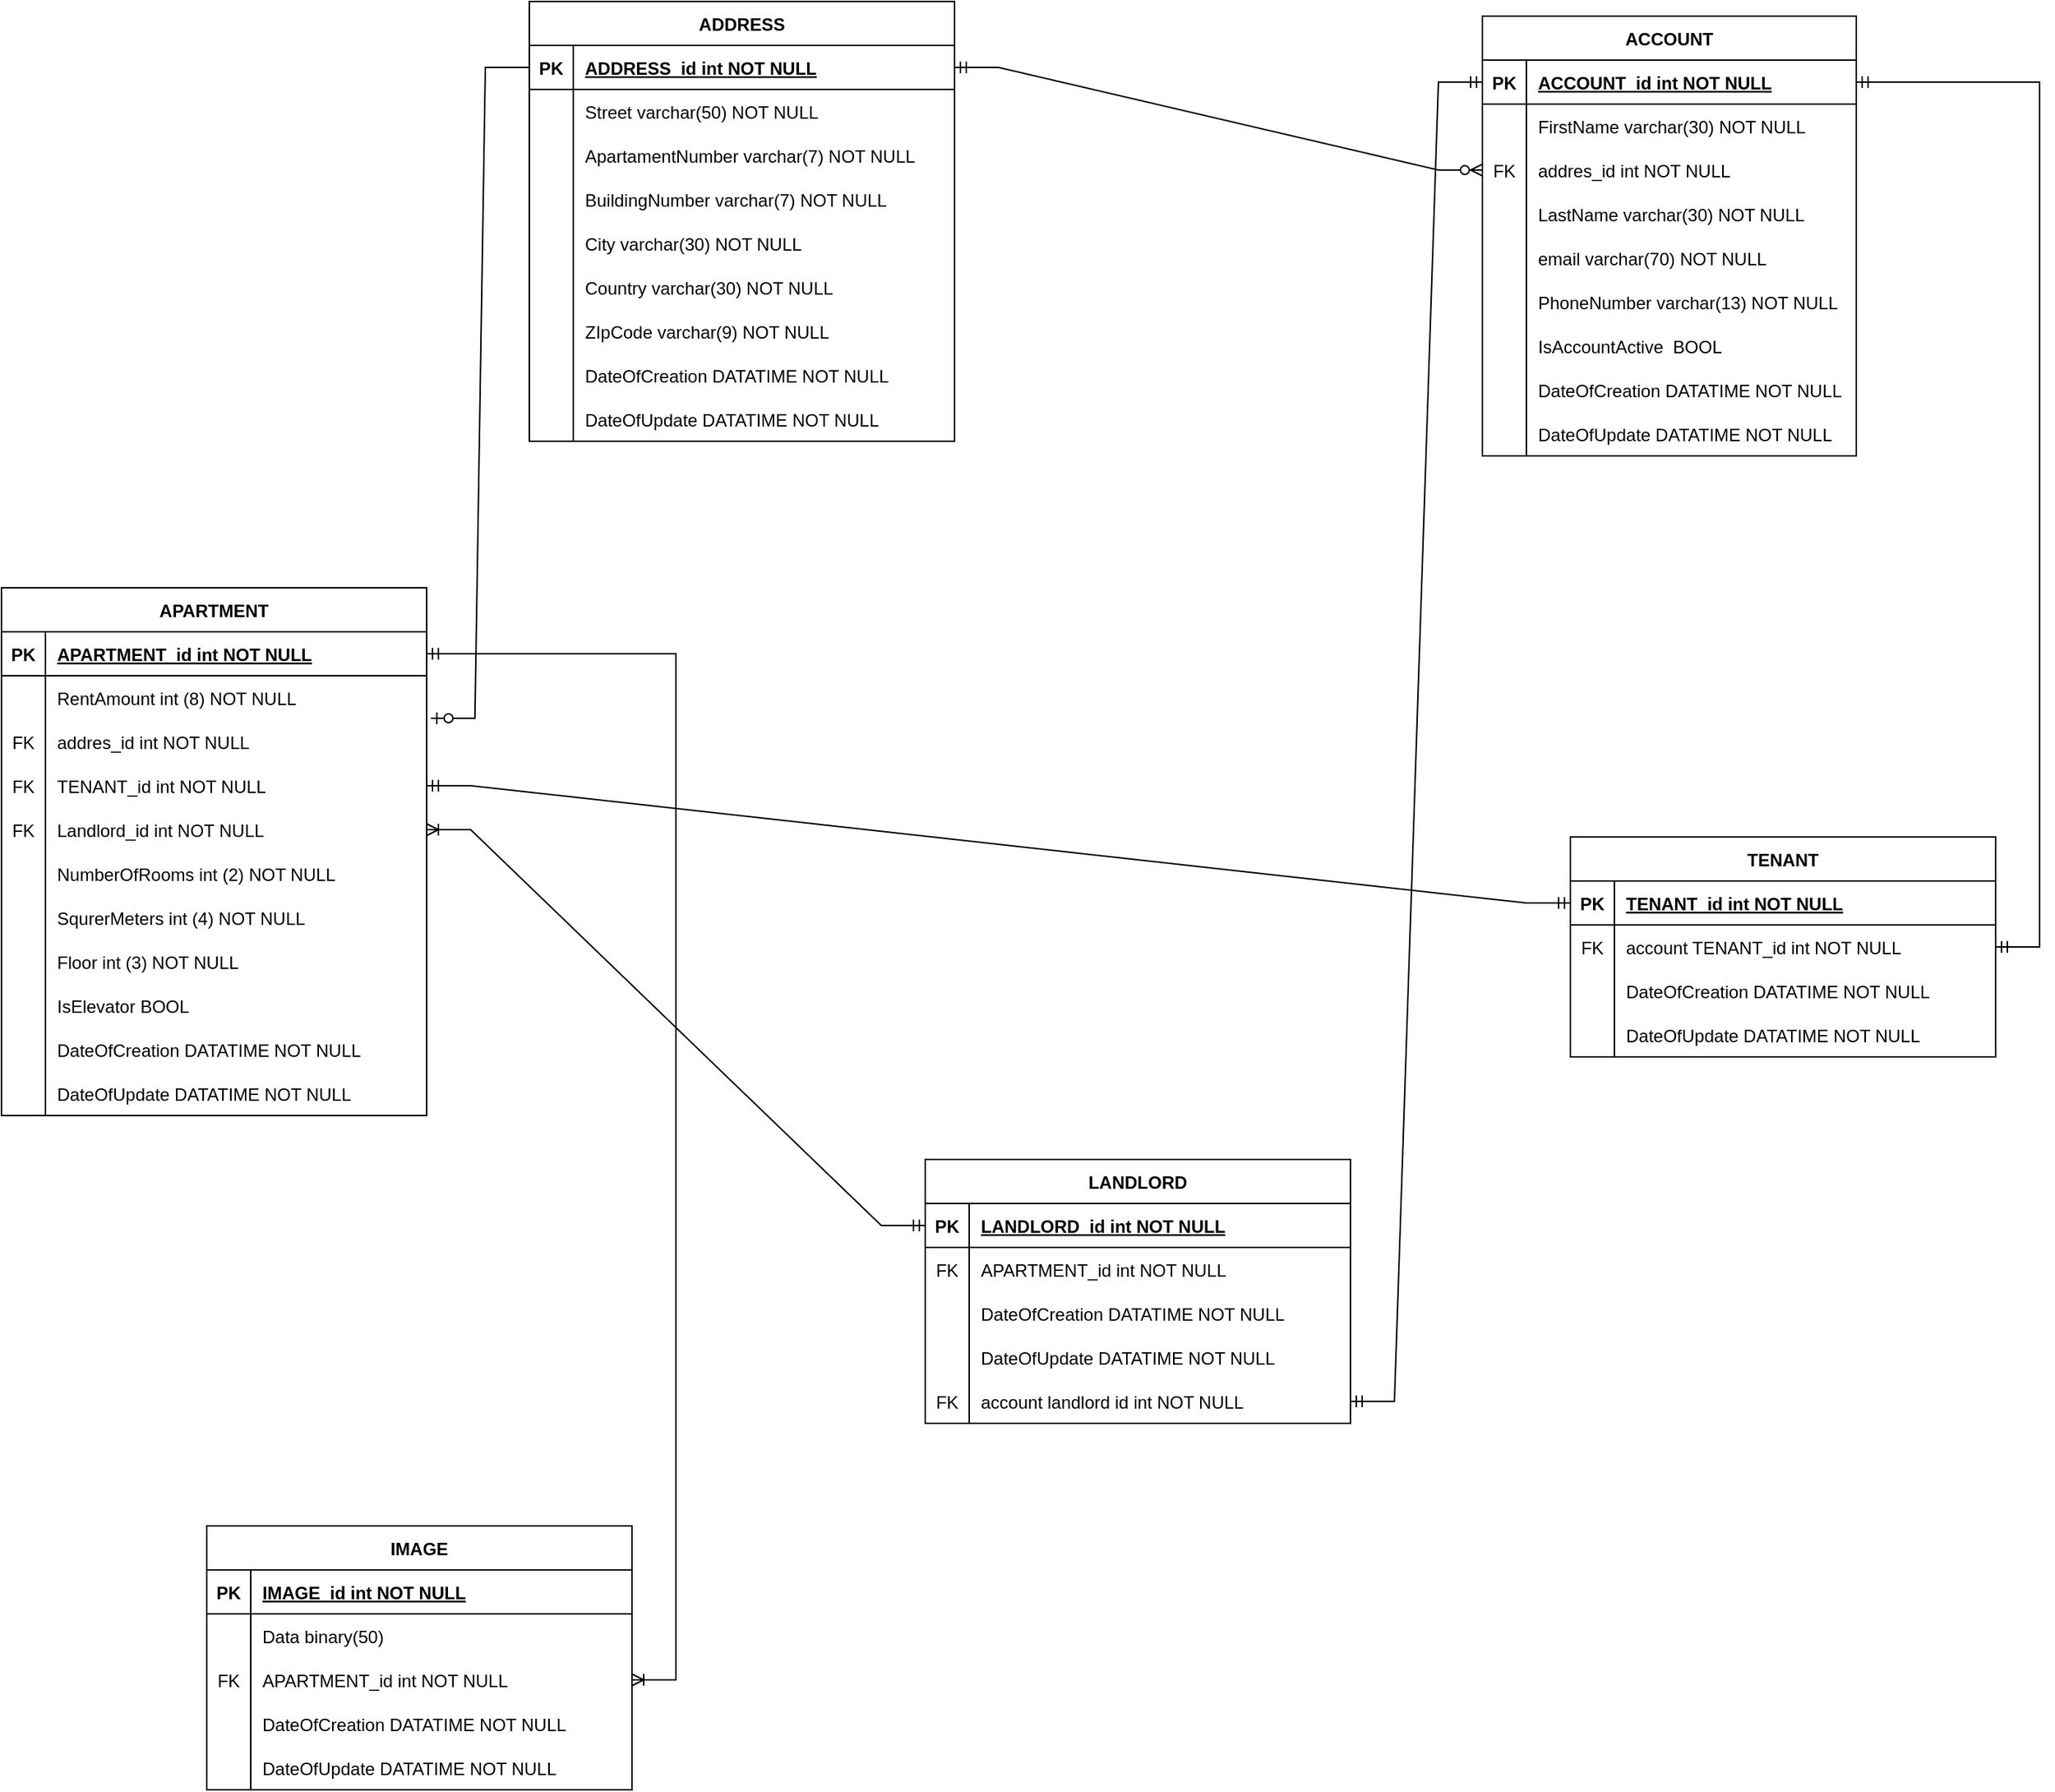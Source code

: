 <mxfile version="21.0.1" type="device"><diagram id="R2lEEEUBdFMjLlhIrx00" name="Page-1"><mxGraphModel dx="2899" dy="2156" grid="1" gridSize="10" guides="1" tooltips="1" connect="1" arrows="1" fold="1" page="1" pageScale="1" pageWidth="850" pageHeight="1100" math="0" shadow="0" extFonts="Permanent Marker^https://fonts.googleapis.com/css?family=Permanent+Marker"><root><mxCell id="0"/><mxCell id="1" parent="0"/><mxCell id="C-vyLk0tnHw3VtMMgP7b-2" value="ACCOUNT" style="shape=table;startSize=30;container=1;collapsible=1;childLayout=tableLayout;fixedRows=1;rowLines=0;fontStyle=1;align=center;resizeLast=1;" parent="1" vertex="1"><mxGeometry x="390" y="-440" width="255" height="300" as="geometry"/></mxCell><mxCell id="C-vyLk0tnHw3VtMMgP7b-3" value="" style="shape=partialRectangle;collapsible=0;dropTarget=0;pointerEvents=0;fillColor=none;points=[[0,0.5],[1,0.5]];portConstraint=eastwest;top=0;left=0;right=0;bottom=1;" parent="C-vyLk0tnHw3VtMMgP7b-2" vertex="1"><mxGeometry y="30" width="255" height="30" as="geometry"/></mxCell><mxCell id="C-vyLk0tnHw3VtMMgP7b-4" value="PK" style="shape=partialRectangle;overflow=hidden;connectable=0;fillColor=none;top=0;left=0;bottom=0;right=0;fontStyle=1;" parent="C-vyLk0tnHw3VtMMgP7b-3" vertex="1"><mxGeometry width="30" height="30" as="geometry"><mxRectangle width="30" height="30" as="alternateBounds"/></mxGeometry></mxCell><mxCell id="C-vyLk0tnHw3VtMMgP7b-5" value="ACCOUNT_id int NOT NULL " style="shape=partialRectangle;overflow=hidden;connectable=0;fillColor=none;top=0;left=0;bottom=0;right=0;align=left;spacingLeft=6;fontStyle=5;" parent="C-vyLk0tnHw3VtMMgP7b-3" vertex="1"><mxGeometry x="30" width="225" height="30" as="geometry"><mxRectangle width="225" height="30" as="alternateBounds"/></mxGeometry></mxCell><mxCell id="Ii_Ul8pjGogqrliFDq9N-27" style="shape=partialRectangle;collapsible=0;dropTarget=0;pointerEvents=0;fillColor=none;points=[[0,0.5],[1,0.5]];portConstraint=eastwest;top=0;left=0;right=0;bottom=0;" parent="C-vyLk0tnHw3VtMMgP7b-2" vertex="1"><mxGeometry y="60" width="255" height="30" as="geometry"/></mxCell><mxCell id="Ii_Ul8pjGogqrliFDq9N-28" style="shape=partialRectangle;overflow=hidden;connectable=0;fillColor=none;top=0;left=0;bottom=0;right=0;" parent="Ii_Ul8pjGogqrliFDq9N-27" vertex="1"><mxGeometry width="30" height="30" as="geometry"><mxRectangle width="30" height="30" as="alternateBounds"/></mxGeometry></mxCell><mxCell id="Ii_Ul8pjGogqrliFDq9N-29" value="FirstName varchar(30) NOT NULL" style="shape=partialRectangle;overflow=hidden;connectable=0;fillColor=none;top=0;left=0;bottom=0;right=0;align=left;spacingLeft=6;" parent="Ii_Ul8pjGogqrliFDq9N-27" vertex="1"><mxGeometry x="30" width="225" height="30" as="geometry"><mxRectangle width="225" height="30" as="alternateBounds"/></mxGeometry></mxCell><mxCell id="C-vyLk0tnHw3VtMMgP7b-6" value="" style="shape=partialRectangle;collapsible=0;dropTarget=0;pointerEvents=0;fillColor=none;points=[[0,0.5],[1,0.5]];portConstraint=eastwest;top=0;left=0;right=0;bottom=0;" parent="C-vyLk0tnHw3VtMMgP7b-2" vertex="1"><mxGeometry y="90" width="255" height="30" as="geometry"/></mxCell><mxCell id="C-vyLk0tnHw3VtMMgP7b-7" value="FK" style="shape=partialRectangle;overflow=hidden;connectable=0;fillColor=none;top=0;left=0;bottom=0;right=0;" parent="C-vyLk0tnHw3VtMMgP7b-6" vertex="1"><mxGeometry width="30" height="30" as="geometry"><mxRectangle width="30" height="30" as="alternateBounds"/></mxGeometry></mxCell><mxCell id="C-vyLk0tnHw3VtMMgP7b-8" value="addres_id int NOT NULL" style="shape=partialRectangle;overflow=hidden;connectable=0;fillColor=none;top=0;left=0;bottom=0;right=0;align=left;spacingLeft=6;" parent="C-vyLk0tnHw3VtMMgP7b-6" vertex="1"><mxGeometry x="30" width="225" height="30" as="geometry"><mxRectangle width="225" height="30" as="alternateBounds"/></mxGeometry></mxCell><mxCell id="C-vyLk0tnHw3VtMMgP7b-9" value="" style="shape=partialRectangle;collapsible=0;dropTarget=0;pointerEvents=0;fillColor=none;points=[[0,0.5],[1,0.5]];portConstraint=eastwest;top=0;left=0;right=0;bottom=0;" parent="C-vyLk0tnHw3VtMMgP7b-2" vertex="1"><mxGeometry y="120" width="255" height="30" as="geometry"/></mxCell><mxCell id="C-vyLk0tnHw3VtMMgP7b-10" value="" style="shape=partialRectangle;overflow=hidden;connectable=0;fillColor=none;top=0;left=0;bottom=0;right=0;" parent="C-vyLk0tnHw3VtMMgP7b-9" vertex="1"><mxGeometry width="30" height="30" as="geometry"><mxRectangle width="30" height="30" as="alternateBounds"/></mxGeometry></mxCell><mxCell id="C-vyLk0tnHw3VtMMgP7b-11" value="LastName varchar(30) NOT NULL" style="shape=partialRectangle;overflow=hidden;connectable=0;fillColor=none;top=0;left=0;bottom=0;right=0;align=left;spacingLeft=6;" parent="C-vyLk0tnHw3VtMMgP7b-9" vertex="1"><mxGeometry x="30" width="225" height="30" as="geometry"><mxRectangle width="225" height="30" as="alternateBounds"/></mxGeometry></mxCell><mxCell id="Ii_Ul8pjGogqrliFDq9N-30" style="shape=partialRectangle;collapsible=0;dropTarget=0;pointerEvents=0;fillColor=none;points=[[0,0.5],[1,0.5]];portConstraint=eastwest;top=0;left=0;right=0;bottom=0;" parent="C-vyLk0tnHw3VtMMgP7b-2" vertex="1"><mxGeometry y="150" width="255" height="30" as="geometry"/></mxCell><mxCell id="Ii_Ul8pjGogqrliFDq9N-31" style="shape=partialRectangle;overflow=hidden;connectable=0;fillColor=none;top=0;left=0;bottom=0;right=0;" parent="Ii_Ul8pjGogqrliFDq9N-30" vertex="1"><mxGeometry width="30" height="30" as="geometry"><mxRectangle width="30" height="30" as="alternateBounds"/></mxGeometry></mxCell><mxCell id="Ii_Ul8pjGogqrliFDq9N-32" value="email varchar(70) NOT NULL" style="shape=partialRectangle;overflow=hidden;connectable=0;fillColor=none;top=0;left=0;bottom=0;right=0;align=left;spacingLeft=6;" parent="Ii_Ul8pjGogqrliFDq9N-30" vertex="1"><mxGeometry x="30" width="225" height="30" as="geometry"><mxRectangle width="225" height="30" as="alternateBounds"/></mxGeometry></mxCell><mxCell id="Ii_Ul8pjGogqrliFDq9N-42" style="shape=partialRectangle;collapsible=0;dropTarget=0;pointerEvents=0;fillColor=none;points=[[0,0.5],[1,0.5]];portConstraint=eastwest;top=0;left=0;right=0;bottom=0;" parent="C-vyLk0tnHw3VtMMgP7b-2" vertex="1"><mxGeometry y="180" width="255" height="30" as="geometry"/></mxCell><mxCell id="Ii_Ul8pjGogqrliFDq9N-43" style="shape=partialRectangle;overflow=hidden;connectable=0;fillColor=none;top=0;left=0;bottom=0;right=0;" parent="Ii_Ul8pjGogqrliFDq9N-42" vertex="1"><mxGeometry width="30" height="30" as="geometry"><mxRectangle width="30" height="30" as="alternateBounds"/></mxGeometry></mxCell><mxCell id="Ii_Ul8pjGogqrliFDq9N-44" value="PhoneNumber varchar(13) NOT NULL" style="shape=partialRectangle;overflow=hidden;connectable=0;fillColor=none;top=0;left=0;bottom=0;right=0;align=left;spacingLeft=6;" parent="Ii_Ul8pjGogqrliFDq9N-42" vertex="1"><mxGeometry x="30" width="225" height="30" as="geometry"><mxRectangle width="225" height="30" as="alternateBounds"/></mxGeometry></mxCell><mxCell id="Ii_Ul8pjGogqrliFDq9N-39" style="shape=partialRectangle;collapsible=0;dropTarget=0;pointerEvents=0;fillColor=none;points=[[0,0.5],[1,0.5]];portConstraint=eastwest;top=0;left=0;right=0;bottom=0;" parent="C-vyLk0tnHw3VtMMgP7b-2" vertex="1"><mxGeometry y="210" width="255" height="30" as="geometry"/></mxCell><mxCell id="Ii_Ul8pjGogqrliFDq9N-40" style="shape=partialRectangle;overflow=hidden;connectable=0;fillColor=none;top=0;left=0;bottom=0;right=0;" parent="Ii_Ul8pjGogqrliFDq9N-39" vertex="1"><mxGeometry width="30" height="30" as="geometry"><mxRectangle width="30" height="30" as="alternateBounds"/></mxGeometry></mxCell><mxCell id="Ii_Ul8pjGogqrliFDq9N-41" value="IsAccountActive  BOOL" style="shape=partialRectangle;overflow=hidden;connectable=0;fillColor=none;top=0;left=0;bottom=0;right=0;align=left;spacingLeft=6;" parent="Ii_Ul8pjGogqrliFDq9N-39" vertex="1"><mxGeometry x="30" width="225" height="30" as="geometry"><mxRectangle width="225" height="30" as="alternateBounds"/></mxGeometry></mxCell><mxCell id="Ii_Ul8pjGogqrliFDq9N-36" style="shape=partialRectangle;collapsible=0;dropTarget=0;pointerEvents=0;fillColor=none;points=[[0,0.5],[1,0.5]];portConstraint=eastwest;top=0;left=0;right=0;bottom=0;" parent="C-vyLk0tnHw3VtMMgP7b-2" vertex="1"><mxGeometry y="240" width="255" height="30" as="geometry"/></mxCell><mxCell id="Ii_Ul8pjGogqrliFDq9N-37" style="shape=partialRectangle;overflow=hidden;connectable=0;fillColor=none;top=0;left=0;bottom=0;right=0;" parent="Ii_Ul8pjGogqrliFDq9N-36" vertex="1"><mxGeometry width="30" height="30" as="geometry"><mxRectangle width="30" height="30" as="alternateBounds"/></mxGeometry></mxCell><mxCell id="Ii_Ul8pjGogqrliFDq9N-38" value="DateOfCreation DATATIME NOT NULL" style="shape=partialRectangle;overflow=hidden;connectable=0;fillColor=none;top=0;left=0;bottom=0;right=0;align=left;spacingLeft=6;" parent="Ii_Ul8pjGogqrliFDq9N-36" vertex="1"><mxGeometry x="30" width="225" height="30" as="geometry"><mxRectangle width="225" height="30" as="alternateBounds"/></mxGeometry></mxCell><mxCell id="Ii_Ul8pjGogqrliFDq9N-33" style="shape=partialRectangle;collapsible=0;dropTarget=0;pointerEvents=0;fillColor=none;points=[[0,0.5],[1,0.5]];portConstraint=eastwest;top=0;left=0;right=0;bottom=0;" parent="C-vyLk0tnHw3VtMMgP7b-2" vertex="1"><mxGeometry y="270" width="255" height="30" as="geometry"/></mxCell><mxCell id="Ii_Ul8pjGogqrliFDq9N-34" style="shape=partialRectangle;overflow=hidden;connectable=0;fillColor=none;top=0;left=0;bottom=0;right=0;" parent="Ii_Ul8pjGogqrliFDq9N-33" vertex="1"><mxGeometry width="30" height="30" as="geometry"><mxRectangle width="30" height="30" as="alternateBounds"/></mxGeometry></mxCell><mxCell id="Ii_Ul8pjGogqrliFDq9N-35" value="DateOfUpdate DATATIME NOT NULL" style="shape=partialRectangle;overflow=hidden;connectable=0;fillColor=none;top=0;left=0;bottom=0;right=0;align=left;spacingLeft=6;" parent="Ii_Ul8pjGogqrliFDq9N-33" vertex="1"><mxGeometry x="30" width="225" height="30" as="geometry"><mxRectangle width="225" height="30" as="alternateBounds"/></mxGeometry></mxCell><mxCell id="C-vyLk0tnHw3VtMMgP7b-23" value="ADDRESS" style="shape=table;startSize=30;container=1;collapsible=1;childLayout=tableLayout;fixedRows=1;rowLines=0;fontStyle=1;align=center;resizeLast=1;" parent="1" vertex="1"><mxGeometry x="-260" y="-450" width="290" height="300" as="geometry"/></mxCell><mxCell id="C-vyLk0tnHw3VtMMgP7b-24" value="" style="shape=partialRectangle;collapsible=0;dropTarget=0;pointerEvents=0;fillColor=none;points=[[0,0.5],[1,0.5]];portConstraint=eastwest;top=0;left=0;right=0;bottom=1;" parent="C-vyLk0tnHw3VtMMgP7b-23" vertex="1"><mxGeometry y="30" width="290" height="30" as="geometry"/></mxCell><mxCell id="C-vyLk0tnHw3VtMMgP7b-25" value="PK" style="shape=partialRectangle;overflow=hidden;connectable=0;fillColor=none;top=0;left=0;bottom=0;right=0;fontStyle=1;" parent="C-vyLk0tnHw3VtMMgP7b-24" vertex="1"><mxGeometry width="30" height="30" as="geometry"><mxRectangle width="30" height="30" as="alternateBounds"/></mxGeometry></mxCell><mxCell id="C-vyLk0tnHw3VtMMgP7b-26" value="ADDRESS_id int NOT NULL " style="shape=partialRectangle;overflow=hidden;connectable=0;fillColor=none;top=0;left=0;bottom=0;right=0;align=left;spacingLeft=6;fontStyle=5;" parent="C-vyLk0tnHw3VtMMgP7b-24" vertex="1"><mxGeometry x="30" width="260" height="30" as="geometry"><mxRectangle width="260" height="30" as="alternateBounds"/></mxGeometry></mxCell><mxCell id="C-vyLk0tnHw3VtMMgP7b-27" value="" style="shape=partialRectangle;collapsible=0;dropTarget=0;pointerEvents=0;fillColor=none;points=[[0,0.5],[1,0.5]];portConstraint=eastwest;top=0;left=0;right=0;bottom=0;" parent="C-vyLk0tnHw3VtMMgP7b-23" vertex="1"><mxGeometry y="60" width="290" height="30" as="geometry"/></mxCell><mxCell id="C-vyLk0tnHw3VtMMgP7b-28" value="" style="shape=partialRectangle;overflow=hidden;connectable=0;fillColor=none;top=0;left=0;bottom=0;right=0;" parent="C-vyLk0tnHw3VtMMgP7b-27" vertex="1"><mxGeometry width="30" height="30" as="geometry"><mxRectangle width="30" height="30" as="alternateBounds"/></mxGeometry></mxCell><mxCell id="C-vyLk0tnHw3VtMMgP7b-29" value="Street varchar(50) NOT NULL" style="shape=partialRectangle;overflow=hidden;connectable=0;fillColor=none;top=0;left=0;bottom=0;right=0;align=left;spacingLeft=6;" parent="C-vyLk0tnHw3VtMMgP7b-27" vertex="1"><mxGeometry x="30" width="260" height="30" as="geometry"><mxRectangle width="260" height="30" as="alternateBounds"/></mxGeometry></mxCell><mxCell id="Ii_Ul8pjGogqrliFDq9N-19" style="shape=partialRectangle;collapsible=0;dropTarget=0;pointerEvents=0;fillColor=none;points=[[0,0.5],[1,0.5]];portConstraint=eastwest;top=0;left=0;right=0;bottom=0;" parent="C-vyLk0tnHw3VtMMgP7b-23" vertex="1"><mxGeometry y="90" width="290" height="30" as="geometry"/></mxCell><mxCell id="Ii_Ul8pjGogqrliFDq9N-20" style="shape=partialRectangle;overflow=hidden;connectable=0;fillColor=none;top=0;left=0;bottom=0;right=0;" parent="Ii_Ul8pjGogqrliFDq9N-19" vertex="1"><mxGeometry width="30" height="30" as="geometry"><mxRectangle width="30" height="30" as="alternateBounds"/></mxGeometry></mxCell><mxCell id="Ii_Ul8pjGogqrliFDq9N-21" value="ApartamentNumber varchar(7) NOT NULL" style="shape=partialRectangle;overflow=hidden;connectable=0;fillColor=none;top=0;left=0;bottom=0;right=0;align=left;spacingLeft=6;" parent="Ii_Ul8pjGogqrliFDq9N-19" vertex="1"><mxGeometry x="30" width="260" height="30" as="geometry"><mxRectangle width="260" height="30" as="alternateBounds"/></mxGeometry></mxCell><mxCell id="Ii_Ul8pjGogqrliFDq9N-16" style="shape=partialRectangle;collapsible=0;dropTarget=0;pointerEvents=0;fillColor=none;points=[[0,0.5],[1,0.5]];portConstraint=eastwest;top=0;left=0;right=0;bottom=0;" parent="C-vyLk0tnHw3VtMMgP7b-23" vertex="1"><mxGeometry y="120" width="290" height="30" as="geometry"/></mxCell><mxCell id="Ii_Ul8pjGogqrliFDq9N-17" style="shape=partialRectangle;overflow=hidden;connectable=0;fillColor=none;top=0;left=0;bottom=0;right=0;" parent="Ii_Ul8pjGogqrliFDq9N-16" vertex="1"><mxGeometry width="30" height="30" as="geometry"><mxRectangle width="30" height="30" as="alternateBounds"/></mxGeometry></mxCell><mxCell id="Ii_Ul8pjGogqrliFDq9N-18" value="BuildingNumber varchar(7) NOT NULL" style="shape=partialRectangle;overflow=hidden;connectable=0;fillColor=none;top=0;left=0;bottom=0;right=0;align=left;spacingLeft=6;" parent="Ii_Ul8pjGogqrliFDq9N-16" vertex="1"><mxGeometry x="30" width="260" height="30" as="geometry"><mxRectangle width="260" height="30" as="alternateBounds"/></mxGeometry></mxCell><mxCell id="Ii_Ul8pjGogqrliFDq9N-13" style="shape=partialRectangle;collapsible=0;dropTarget=0;pointerEvents=0;fillColor=none;points=[[0,0.5],[1,0.5]];portConstraint=eastwest;top=0;left=0;right=0;bottom=0;" parent="C-vyLk0tnHw3VtMMgP7b-23" vertex="1"><mxGeometry y="150" width="290" height="30" as="geometry"/></mxCell><mxCell id="Ii_Ul8pjGogqrliFDq9N-14" style="shape=partialRectangle;overflow=hidden;connectable=0;fillColor=none;top=0;left=0;bottom=0;right=0;" parent="Ii_Ul8pjGogqrliFDq9N-13" vertex="1"><mxGeometry width="30" height="30" as="geometry"><mxRectangle width="30" height="30" as="alternateBounds"/></mxGeometry></mxCell><mxCell id="Ii_Ul8pjGogqrliFDq9N-15" value="City varchar(30) NOT NULL" style="shape=partialRectangle;overflow=hidden;connectable=0;fillColor=none;top=0;left=0;bottom=0;right=0;align=left;spacingLeft=6;" parent="Ii_Ul8pjGogqrliFDq9N-13" vertex="1"><mxGeometry x="30" width="260" height="30" as="geometry"><mxRectangle width="260" height="30" as="alternateBounds"/></mxGeometry></mxCell><mxCell id="Ii_Ul8pjGogqrliFDq9N-22" style="shape=partialRectangle;collapsible=0;dropTarget=0;pointerEvents=0;fillColor=none;points=[[0,0.5],[1,0.5]];portConstraint=eastwest;top=0;left=0;right=0;bottom=0;" parent="C-vyLk0tnHw3VtMMgP7b-23" vertex="1"><mxGeometry y="180" width="290" height="30" as="geometry"/></mxCell><mxCell id="Ii_Ul8pjGogqrliFDq9N-23" style="shape=partialRectangle;overflow=hidden;connectable=0;fillColor=none;top=0;left=0;bottom=0;right=0;" parent="Ii_Ul8pjGogqrliFDq9N-22" vertex="1"><mxGeometry width="30" height="30" as="geometry"><mxRectangle width="30" height="30" as="alternateBounds"/></mxGeometry></mxCell><mxCell id="Ii_Ul8pjGogqrliFDq9N-24" value="Country varchar(30) NOT NULL" style="shape=partialRectangle;overflow=hidden;connectable=0;fillColor=none;top=0;left=0;bottom=0;right=0;align=left;spacingLeft=6;" parent="Ii_Ul8pjGogqrliFDq9N-22" vertex="1"><mxGeometry x="30" width="260" height="30" as="geometry"><mxRectangle width="260" height="30" as="alternateBounds"/></mxGeometry></mxCell><mxCell id="Ii_Ul8pjGogqrliFDq9N-10" style="shape=partialRectangle;collapsible=0;dropTarget=0;pointerEvents=0;fillColor=none;points=[[0,0.5],[1,0.5]];portConstraint=eastwest;top=0;left=0;right=0;bottom=0;" parent="C-vyLk0tnHw3VtMMgP7b-23" vertex="1"><mxGeometry y="210" width="290" height="30" as="geometry"/></mxCell><mxCell id="Ii_Ul8pjGogqrliFDq9N-11" style="shape=partialRectangle;overflow=hidden;connectable=0;fillColor=none;top=0;left=0;bottom=0;right=0;" parent="Ii_Ul8pjGogqrliFDq9N-10" vertex="1"><mxGeometry width="30" height="30" as="geometry"><mxRectangle width="30" height="30" as="alternateBounds"/></mxGeometry></mxCell><mxCell id="Ii_Ul8pjGogqrliFDq9N-12" value="ZIpCode varchar(9) NOT NULL" style="shape=partialRectangle;overflow=hidden;connectable=0;fillColor=none;top=0;left=0;bottom=0;right=0;align=left;spacingLeft=6;" parent="Ii_Ul8pjGogqrliFDq9N-10" vertex="1"><mxGeometry x="30" width="260" height="30" as="geometry"><mxRectangle width="260" height="30" as="alternateBounds"/></mxGeometry></mxCell><mxCell id="Ii_Ul8pjGogqrliFDq9N-7" style="shape=partialRectangle;collapsible=0;dropTarget=0;pointerEvents=0;fillColor=none;points=[[0,0.5],[1,0.5]];portConstraint=eastwest;top=0;left=0;right=0;bottom=0;" parent="C-vyLk0tnHw3VtMMgP7b-23" vertex="1"><mxGeometry y="240" width="290" height="30" as="geometry"/></mxCell><mxCell id="Ii_Ul8pjGogqrliFDq9N-8" style="shape=partialRectangle;overflow=hidden;connectable=0;fillColor=none;top=0;left=0;bottom=0;right=0;" parent="Ii_Ul8pjGogqrliFDq9N-7" vertex="1"><mxGeometry width="30" height="30" as="geometry"><mxRectangle width="30" height="30" as="alternateBounds"/></mxGeometry></mxCell><mxCell id="Ii_Ul8pjGogqrliFDq9N-9" value="DateOfCreation DATATIME NOT NULL" style="shape=partialRectangle;overflow=hidden;connectable=0;fillColor=none;top=0;left=0;bottom=0;right=0;align=left;spacingLeft=6;" parent="Ii_Ul8pjGogqrliFDq9N-7" vertex="1"><mxGeometry x="30" width="260" height="30" as="geometry"><mxRectangle width="260" height="30" as="alternateBounds"/></mxGeometry></mxCell><mxCell id="Ii_Ul8pjGogqrliFDq9N-4" style="shape=partialRectangle;collapsible=0;dropTarget=0;pointerEvents=0;fillColor=none;points=[[0,0.5],[1,0.5]];portConstraint=eastwest;top=0;left=0;right=0;bottom=0;" parent="C-vyLk0tnHw3VtMMgP7b-23" vertex="1"><mxGeometry y="270" width="290" height="30" as="geometry"/></mxCell><mxCell id="Ii_Ul8pjGogqrliFDq9N-5" style="shape=partialRectangle;overflow=hidden;connectable=0;fillColor=none;top=0;left=0;bottom=0;right=0;" parent="Ii_Ul8pjGogqrliFDq9N-4" vertex="1"><mxGeometry width="30" height="30" as="geometry"><mxRectangle width="30" height="30" as="alternateBounds"/></mxGeometry></mxCell><mxCell id="Ii_Ul8pjGogqrliFDq9N-6" value="DateOfUpdate DATATIME NOT NULL" style="shape=partialRectangle;overflow=hidden;connectable=0;fillColor=none;top=0;left=0;bottom=0;right=0;align=left;spacingLeft=6;" parent="Ii_Ul8pjGogqrliFDq9N-4" vertex="1"><mxGeometry x="30" width="260" height="30" as="geometry"><mxRectangle width="260" height="30" as="alternateBounds"/></mxGeometry></mxCell><mxCell id="Ii_Ul8pjGogqrliFDq9N-45" value="APARTMENT" style="shape=table;startSize=30;container=1;collapsible=1;childLayout=tableLayout;fixedRows=1;rowLines=0;fontStyle=1;align=center;resizeLast=1;" parent="1" vertex="1"><mxGeometry x="-620" y="-50" width="290" height="360" as="geometry"/></mxCell><mxCell id="Ii_Ul8pjGogqrliFDq9N-46" value="" style="shape=partialRectangle;collapsible=0;dropTarget=0;pointerEvents=0;fillColor=none;points=[[0,0.5],[1,0.5]];portConstraint=eastwest;top=0;left=0;right=0;bottom=1;" parent="Ii_Ul8pjGogqrliFDq9N-45" vertex="1"><mxGeometry y="30" width="290" height="30" as="geometry"/></mxCell><mxCell id="Ii_Ul8pjGogqrliFDq9N-47" value="PK" style="shape=partialRectangle;overflow=hidden;connectable=0;fillColor=none;top=0;left=0;bottom=0;right=0;fontStyle=1;" parent="Ii_Ul8pjGogqrliFDq9N-46" vertex="1"><mxGeometry width="30" height="30" as="geometry"><mxRectangle width="30" height="30" as="alternateBounds"/></mxGeometry></mxCell><mxCell id="Ii_Ul8pjGogqrliFDq9N-48" value="APARTMENT_id int NOT NULL " style="shape=partialRectangle;overflow=hidden;connectable=0;fillColor=none;top=0;left=0;bottom=0;right=0;align=left;spacingLeft=6;fontStyle=5;" parent="Ii_Ul8pjGogqrliFDq9N-46" vertex="1"><mxGeometry x="30" width="260" height="30" as="geometry"><mxRectangle width="260" height="30" as="alternateBounds"/></mxGeometry></mxCell><mxCell id="Ii_Ul8pjGogqrliFDq9N-49" value="" style="shape=partialRectangle;collapsible=0;dropTarget=0;pointerEvents=0;fillColor=none;points=[[0,0.5],[1,0.5]];portConstraint=eastwest;top=0;left=0;right=0;bottom=0;" parent="Ii_Ul8pjGogqrliFDq9N-45" vertex="1"><mxGeometry y="60" width="290" height="30" as="geometry"/></mxCell><mxCell id="Ii_Ul8pjGogqrliFDq9N-50" value="" style="shape=partialRectangle;overflow=hidden;connectable=0;fillColor=none;top=0;left=0;bottom=0;right=0;" parent="Ii_Ul8pjGogqrliFDq9N-49" vertex="1"><mxGeometry width="30" height="30" as="geometry"><mxRectangle width="30" height="30" as="alternateBounds"/></mxGeometry></mxCell><mxCell id="Ii_Ul8pjGogqrliFDq9N-51" value="RentAmount int (8) NOT NULL" style="shape=partialRectangle;overflow=hidden;connectable=0;fillColor=none;top=0;left=0;bottom=0;right=0;align=left;spacingLeft=6;" parent="Ii_Ul8pjGogqrliFDq9N-49" vertex="1"><mxGeometry x="30" width="260" height="30" as="geometry"><mxRectangle width="260" height="30" as="alternateBounds"/></mxGeometry></mxCell><mxCell id="Ii_Ul8pjGogqrliFDq9N-52" style="shape=partialRectangle;collapsible=0;dropTarget=0;pointerEvents=0;fillColor=none;points=[[0,0.5],[1,0.5]];portConstraint=eastwest;top=0;left=0;right=0;bottom=0;" parent="Ii_Ul8pjGogqrliFDq9N-45" vertex="1"><mxGeometry y="90" width="290" height="30" as="geometry"/></mxCell><mxCell id="Ii_Ul8pjGogqrliFDq9N-53" value="FK" style="shape=partialRectangle;overflow=hidden;connectable=0;fillColor=none;top=0;left=0;bottom=0;right=0;" parent="Ii_Ul8pjGogqrliFDq9N-52" vertex="1"><mxGeometry width="30" height="30" as="geometry"><mxRectangle width="30" height="30" as="alternateBounds"/></mxGeometry></mxCell><mxCell id="Ii_Ul8pjGogqrliFDq9N-54" value="addres_id int NOT NULL" style="shape=partialRectangle;overflow=hidden;connectable=0;fillColor=none;top=0;left=0;bottom=0;right=0;align=left;spacingLeft=6;" parent="Ii_Ul8pjGogqrliFDq9N-52" vertex="1"><mxGeometry x="30" width="260" height="30" as="geometry"><mxRectangle width="260" height="30" as="alternateBounds"/></mxGeometry></mxCell><mxCell id="Ii_Ul8pjGogqrliFDq9N-55" style="shape=partialRectangle;collapsible=0;dropTarget=0;pointerEvents=0;fillColor=none;points=[[0,0.5],[1,0.5]];portConstraint=eastwest;top=0;left=0;right=0;bottom=0;" parent="Ii_Ul8pjGogqrliFDq9N-45" vertex="1"><mxGeometry y="120" width="290" height="30" as="geometry"/></mxCell><mxCell id="Ii_Ul8pjGogqrliFDq9N-56" value="FK" style="shape=partialRectangle;overflow=hidden;connectable=0;fillColor=none;top=0;left=0;bottom=0;right=0;" parent="Ii_Ul8pjGogqrliFDq9N-55" vertex="1"><mxGeometry width="30" height="30" as="geometry"><mxRectangle width="30" height="30" as="alternateBounds"/></mxGeometry></mxCell><mxCell id="Ii_Ul8pjGogqrliFDq9N-57" value="TENANT_id int NOT NULL" style="shape=partialRectangle;overflow=hidden;connectable=0;fillColor=none;top=0;left=0;bottom=0;right=0;align=left;spacingLeft=6;" parent="Ii_Ul8pjGogqrliFDq9N-55" vertex="1"><mxGeometry x="30" width="260" height="30" as="geometry"><mxRectangle width="260" height="30" as="alternateBounds"/></mxGeometry></mxCell><mxCell id="Ii_Ul8pjGogqrliFDq9N-58" style="shape=partialRectangle;collapsible=0;dropTarget=0;pointerEvents=0;fillColor=none;points=[[0,0.5],[1,0.5]];portConstraint=eastwest;top=0;left=0;right=0;bottom=0;" parent="Ii_Ul8pjGogqrliFDq9N-45" vertex="1"><mxGeometry y="150" width="290" height="30" as="geometry"/></mxCell><mxCell id="Ii_Ul8pjGogqrliFDq9N-59" value="FK" style="shape=partialRectangle;overflow=hidden;connectable=0;fillColor=none;top=0;left=0;bottom=0;right=0;" parent="Ii_Ul8pjGogqrliFDq9N-58" vertex="1"><mxGeometry width="30" height="30" as="geometry"><mxRectangle width="30" height="30" as="alternateBounds"/></mxGeometry></mxCell><mxCell id="Ii_Ul8pjGogqrliFDq9N-60" value="Landlord_id int NOT NULL" style="shape=partialRectangle;overflow=hidden;connectable=0;fillColor=none;top=0;left=0;bottom=0;right=0;align=left;spacingLeft=6;" parent="Ii_Ul8pjGogqrliFDq9N-58" vertex="1"><mxGeometry x="30" width="260" height="30" as="geometry"><mxRectangle width="260" height="30" as="alternateBounds"/></mxGeometry></mxCell><mxCell id="Ii_Ul8pjGogqrliFDq9N-61" style="shape=partialRectangle;collapsible=0;dropTarget=0;pointerEvents=0;fillColor=none;points=[[0,0.5],[1,0.5]];portConstraint=eastwest;top=0;left=0;right=0;bottom=0;" parent="Ii_Ul8pjGogqrliFDq9N-45" vertex="1"><mxGeometry y="180" width="290" height="30" as="geometry"/></mxCell><mxCell id="Ii_Ul8pjGogqrliFDq9N-62" style="shape=partialRectangle;overflow=hidden;connectable=0;fillColor=none;top=0;left=0;bottom=0;right=0;" parent="Ii_Ul8pjGogqrliFDq9N-61" vertex="1"><mxGeometry width="30" height="30" as="geometry"><mxRectangle width="30" height="30" as="alternateBounds"/></mxGeometry></mxCell><mxCell id="Ii_Ul8pjGogqrliFDq9N-63" value="NumberOfRooms int (2) NOT NULL" style="shape=partialRectangle;overflow=hidden;connectable=0;fillColor=none;top=0;left=0;bottom=0;right=0;align=left;spacingLeft=6;" parent="Ii_Ul8pjGogqrliFDq9N-61" vertex="1"><mxGeometry x="30" width="260" height="30" as="geometry"><mxRectangle width="260" height="30" as="alternateBounds"/></mxGeometry></mxCell><mxCell id="Ii_Ul8pjGogqrliFDq9N-64" style="shape=partialRectangle;collapsible=0;dropTarget=0;pointerEvents=0;fillColor=none;points=[[0,0.5],[1,0.5]];portConstraint=eastwest;top=0;left=0;right=0;bottom=0;" parent="Ii_Ul8pjGogqrliFDq9N-45" vertex="1"><mxGeometry y="210" width="290" height="30" as="geometry"/></mxCell><mxCell id="Ii_Ul8pjGogqrliFDq9N-65" style="shape=partialRectangle;overflow=hidden;connectable=0;fillColor=none;top=0;left=0;bottom=0;right=0;" parent="Ii_Ul8pjGogqrliFDq9N-64" vertex="1"><mxGeometry width="30" height="30" as="geometry"><mxRectangle width="30" height="30" as="alternateBounds"/></mxGeometry></mxCell><mxCell id="Ii_Ul8pjGogqrliFDq9N-66" value="SqurerMeters int (4) NOT NULL" style="shape=partialRectangle;overflow=hidden;connectable=0;fillColor=none;top=0;left=0;bottom=0;right=0;align=left;spacingLeft=6;" parent="Ii_Ul8pjGogqrliFDq9N-64" vertex="1"><mxGeometry x="30" width="260" height="30" as="geometry"><mxRectangle width="260" height="30" as="alternateBounds"/></mxGeometry></mxCell><mxCell id="Ii_Ul8pjGogqrliFDq9N-67" style="shape=partialRectangle;collapsible=0;dropTarget=0;pointerEvents=0;fillColor=none;points=[[0,0.5],[1,0.5]];portConstraint=eastwest;top=0;left=0;right=0;bottom=0;" parent="Ii_Ul8pjGogqrliFDq9N-45" vertex="1"><mxGeometry y="240" width="290" height="30" as="geometry"/></mxCell><mxCell id="Ii_Ul8pjGogqrliFDq9N-68" style="shape=partialRectangle;overflow=hidden;connectable=0;fillColor=none;top=0;left=0;bottom=0;right=0;" parent="Ii_Ul8pjGogqrliFDq9N-67" vertex="1"><mxGeometry width="30" height="30" as="geometry"><mxRectangle width="30" height="30" as="alternateBounds"/></mxGeometry></mxCell><mxCell id="Ii_Ul8pjGogqrliFDq9N-69" value="Floor int (3) NOT NULL" style="shape=partialRectangle;overflow=hidden;connectable=0;fillColor=none;top=0;left=0;bottom=0;right=0;align=left;spacingLeft=6;" parent="Ii_Ul8pjGogqrliFDq9N-67" vertex="1"><mxGeometry x="30" width="260" height="30" as="geometry"><mxRectangle width="260" height="30" as="alternateBounds"/></mxGeometry></mxCell><mxCell id="Ii_Ul8pjGogqrliFDq9N-70" style="shape=partialRectangle;collapsible=0;dropTarget=0;pointerEvents=0;fillColor=none;points=[[0,0.5],[1,0.5]];portConstraint=eastwest;top=0;left=0;right=0;bottom=0;" parent="Ii_Ul8pjGogqrliFDq9N-45" vertex="1"><mxGeometry y="270" width="290" height="30" as="geometry"/></mxCell><mxCell id="Ii_Ul8pjGogqrliFDq9N-71" style="shape=partialRectangle;overflow=hidden;connectable=0;fillColor=none;top=0;left=0;bottom=0;right=0;" parent="Ii_Ul8pjGogqrliFDq9N-70" vertex="1"><mxGeometry width="30" height="30" as="geometry"><mxRectangle width="30" height="30" as="alternateBounds"/></mxGeometry></mxCell><mxCell id="Ii_Ul8pjGogqrliFDq9N-72" value="IsElevator BOOL" style="shape=partialRectangle;overflow=hidden;connectable=0;fillColor=none;top=0;left=0;bottom=0;right=0;align=left;spacingLeft=6;" parent="Ii_Ul8pjGogqrliFDq9N-70" vertex="1"><mxGeometry x="30" width="260" height="30" as="geometry"><mxRectangle width="260" height="30" as="alternateBounds"/></mxGeometry></mxCell><mxCell id="Ii_Ul8pjGogqrliFDq9N-76" style="shape=partialRectangle;collapsible=0;dropTarget=0;pointerEvents=0;fillColor=none;points=[[0,0.5],[1,0.5]];portConstraint=eastwest;top=0;left=0;right=0;bottom=0;" parent="Ii_Ul8pjGogqrliFDq9N-45" vertex="1"><mxGeometry y="300" width="290" height="30" as="geometry"/></mxCell><mxCell id="Ii_Ul8pjGogqrliFDq9N-77" style="shape=partialRectangle;overflow=hidden;connectable=0;fillColor=none;top=0;left=0;bottom=0;right=0;" parent="Ii_Ul8pjGogqrliFDq9N-76" vertex="1"><mxGeometry width="30" height="30" as="geometry"><mxRectangle width="30" height="30" as="alternateBounds"/></mxGeometry></mxCell><mxCell id="Ii_Ul8pjGogqrliFDq9N-78" value="DateOfCreation DATATIME NOT NULL" style="shape=partialRectangle;overflow=hidden;connectable=0;fillColor=none;top=0;left=0;bottom=0;right=0;align=left;spacingLeft=6;" parent="Ii_Ul8pjGogqrliFDq9N-76" vertex="1"><mxGeometry x="30" width="260" height="30" as="geometry"><mxRectangle width="260" height="30" as="alternateBounds"/></mxGeometry></mxCell><mxCell id="Ii_Ul8pjGogqrliFDq9N-73" style="shape=partialRectangle;collapsible=0;dropTarget=0;pointerEvents=0;fillColor=none;points=[[0,0.5],[1,0.5]];portConstraint=eastwest;top=0;left=0;right=0;bottom=0;" parent="Ii_Ul8pjGogqrliFDq9N-45" vertex="1"><mxGeometry y="330" width="290" height="30" as="geometry"/></mxCell><mxCell id="Ii_Ul8pjGogqrliFDq9N-74" style="shape=partialRectangle;overflow=hidden;connectable=0;fillColor=none;top=0;left=0;bottom=0;right=0;" parent="Ii_Ul8pjGogqrliFDq9N-73" vertex="1"><mxGeometry width="30" height="30" as="geometry"><mxRectangle width="30" height="30" as="alternateBounds"/></mxGeometry></mxCell><mxCell id="Ii_Ul8pjGogqrliFDq9N-75" value="DateOfUpdate DATATIME NOT NULL" style="shape=partialRectangle;overflow=hidden;connectable=0;fillColor=none;top=0;left=0;bottom=0;right=0;align=left;spacingLeft=6;" parent="Ii_Ul8pjGogqrliFDq9N-73" vertex="1"><mxGeometry x="30" width="260" height="30" as="geometry"><mxRectangle width="260" height="30" as="alternateBounds"/></mxGeometry></mxCell><mxCell id="Ii_Ul8pjGogqrliFDq9N-79" value="IMAGE" style="shape=table;startSize=30;container=1;collapsible=1;childLayout=tableLayout;fixedRows=1;rowLines=0;fontStyle=1;align=center;resizeLast=1;" parent="1" vertex="1"><mxGeometry x="-480" y="590" width="290" height="180" as="geometry"/></mxCell><mxCell id="Ii_Ul8pjGogqrliFDq9N-80" value="" style="shape=partialRectangle;collapsible=0;dropTarget=0;pointerEvents=0;fillColor=none;points=[[0,0.5],[1,0.5]];portConstraint=eastwest;top=0;left=0;right=0;bottom=1;" parent="Ii_Ul8pjGogqrliFDq9N-79" vertex="1"><mxGeometry y="30" width="290" height="30" as="geometry"/></mxCell><mxCell id="Ii_Ul8pjGogqrliFDq9N-81" value="PK" style="shape=partialRectangle;overflow=hidden;connectable=0;fillColor=none;top=0;left=0;bottom=0;right=0;fontStyle=1;" parent="Ii_Ul8pjGogqrliFDq9N-80" vertex="1"><mxGeometry width="30" height="30" as="geometry"><mxRectangle width="30" height="30" as="alternateBounds"/></mxGeometry></mxCell><mxCell id="Ii_Ul8pjGogqrliFDq9N-82" value="IMAGE_id int NOT NULL " style="shape=partialRectangle;overflow=hidden;connectable=0;fillColor=none;top=0;left=0;bottom=0;right=0;align=left;spacingLeft=6;fontStyle=5;" parent="Ii_Ul8pjGogqrliFDq9N-80" vertex="1"><mxGeometry x="30" width="260" height="30" as="geometry"><mxRectangle width="260" height="30" as="alternateBounds"/></mxGeometry></mxCell><mxCell id="Ii_Ul8pjGogqrliFDq9N-83" value="" style="shape=partialRectangle;collapsible=0;dropTarget=0;pointerEvents=0;fillColor=none;points=[[0,0.5],[1,0.5]];portConstraint=eastwest;top=0;left=0;right=0;bottom=0;" parent="Ii_Ul8pjGogqrliFDq9N-79" vertex="1"><mxGeometry y="60" width="290" height="30" as="geometry"/></mxCell><mxCell id="Ii_Ul8pjGogqrliFDq9N-84" value="" style="shape=partialRectangle;overflow=hidden;connectable=0;fillColor=none;top=0;left=0;bottom=0;right=0;" parent="Ii_Ul8pjGogqrliFDq9N-83" vertex="1"><mxGeometry width="30" height="30" as="geometry"><mxRectangle width="30" height="30" as="alternateBounds"/></mxGeometry></mxCell><mxCell id="Ii_Ul8pjGogqrliFDq9N-85" value="Data binary(50)" style="shape=partialRectangle;overflow=hidden;connectable=0;fillColor=none;top=0;left=0;bottom=0;right=0;align=left;spacingLeft=6;" parent="Ii_Ul8pjGogqrliFDq9N-83" vertex="1"><mxGeometry x="30" width="260" height="30" as="geometry"><mxRectangle width="260" height="30" as="alternateBounds"/></mxGeometry></mxCell><mxCell id="Ii_Ul8pjGogqrliFDq9N-86" style="shape=partialRectangle;collapsible=0;dropTarget=0;pointerEvents=0;fillColor=none;points=[[0,0.5],[1,0.5]];portConstraint=eastwest;top=0;left=0;right=0;bottom=0;" parent="Ii_Ul8pjGogqrliFDq9N-79" vertex="1"><mxGeometry y="90" width="290" height="30" as="geometry"/></mxCell><mxCell id="Ii_Ul8pjGogqrliFDq9N-87" value="FK" style="shape=partialRectangle;overflow=hidden;connectable=0;fillColor=none;top=0;left=0;bottom=0;right=0;" parent="Ii_Ul8pjGogqrliFDq9N-86" vertex="1"><mxGeometry width="30" height="30" as="geometry"><mxRectangle width="30" height="30" as="alternateBounds"/></mxGeometry></mxCell><mxCell id="Ii_Ul8pjGogqrliFDq9N-88" value="APARTMENT_id int NOT NULL" style="shape=partialRectangle;overflow=hidden;connectable=0;fillColor=none;top=0;left=0;bottom=0;right=0;align=left;spacingLeft=6;" parent="Ii_Ul8pjGogqrliFDq9N-86" vertex="1"><mxGeometry x="30" width="260" height="30" as="geometry"><mxRectangle width="260" height="30" as="alternateBounds"/></mxGeometry></mxCell><mxCell id="Ii_Ul8pjGogqrliFDq9N-107" style="shape=partialRectangle;collapsible=0;dropTarget=0;pointerEvents=0;fillColor=none;points=[[0,0.5],[1,0.5]];portConstraint=eastwest;top=0;left=0;right=0;bottom=0;" parent="Ii_Ul8pjGogqrliFDq9N-79" vertex="1"><mxGeometry y="120" width="290" height="30" as="geometry"/></mxCell><mxCell id="Ii_Ul8pjGogqrliFDq9N-108" style="shape=partialRectangle;overflow=hidden;connectable=0;fillColor=none;top=0;left=0;bottom=0;right=0;" parent="Ii_Ul8pjGogqrliFDq9N-107" vertex="1"><mxGeometry width="30" height="30" as="geometry"><mxRectangle width="30" height="30" as="alternateBounds"/></mxGeometry></mxCell><mxCell id="Ii_Ul8pjGogqrliFDq9N-109" value="DateOfCreation DATATIME NOT NULL" style="shape=partialRectangle;overflow=hidden;connectable=0;fillColor=none;top=0;left=0;bottom=0;right=0;align=left;spacingLeft=6;" parent="Ii_Ul8pjGogqrliFDq9N-107" vertex="1"><mxGeometry x="30" width="260" height="30" as="geometry"><mxRectangle width="260" height="30" as="alternateBounds"/></mxGeometry></mxCell><mxCell id="Ii_Ul8pjGogqrliFDq9N-110" style="shape=partialRectangle;collapsible=0;dropTarget=0;pointerEvents=0;fillColor=none;points=[[0,0.5],[1,0.5]];portConstraint=eastwest;top=0;left=0;right=0;bottom=0;" parent="Ii_Ul8pjGogqrliFDq9N-79" vertex="1"><mxGeometry y="150" width="290" height="30" as="geometry"/></mxCell><mxCell id="Ii_Ul8pjGogqrliFDq9N-111" style="shape=partialRectangle;overflow=hidden;connectable=0;fillColor=none;top=0;left=0;bottom=0;right=0;" parent="Ii_Ul8pjGogqrliFDq9N-110" vertex="1"><mxGeometry width="30" height="30" as="geometry"><mxRectangle width="30" height="30" as="alternateBounds"/></mxGeometry></mxCell><mxCell id="Ii_Ul8pjGogqrliFDq9N-112" value="DateOfUpdate DATATIME NOT NULL" style="shape=partialRectangle;overflow=hidden;connectable=0;fillColor=none;top=0;left=0;bottom=0;right=0;align=left;spacingLeft=6;" parent="Ii_Ul8pjGogqrliFDq9N-110" vertex="1"><mxGeometry x="30" width="260" height="30" as="geometry"><mxRectangle width="260" height="30" as="alternateBounds"/></mxGeometry></mxCell><mxCell id="Ii_Ul8pjGogqrliFDq9N-113" value="LANDLORD" style="shape=table;startSize=30;container=1;collapsible=1;childLayout=tableLayout;fixedRows=1;rowLines=0;fontStyle=1;align=center;resizeLast=1;" parent="1" vertex="1"><mxGeometry x="10" y="340" width="290" height="180" as="geometry"/></mxCell><mxCell id="Ii_Ul8pjGogqrliFDq9N-114" value="" style="shape=partialRectangle;collapsible=0;dropTarget=0;pointerEvents=0;fillColor=none;points=[[0,0.5],[1,0.5]];portConstraint=eastwest;top=0;left=0;right=0;bottom=1;" parent="Ii_Ul8pjGogqrliFDq9N-113" vertex="1"><mxGeometry y="30" width="290" height="30" as="geometry"/></mxCell><mxCell id="Ii_Ul8pjGogqrliFDq9N-115" value="PK" style="shape=partialRectangle;overflow=hidden;connectable=0;fillColor=none;top=0;left=0;bottom=0;right=0;fontStyle=1;" parent="Ii_Ul8pjGogqrliFDq9N-114" vertex="1"><mxGeometry width="30" height="30" as="geometry"><mxRectangle width="30" height="30" as="alternateBounds"/></mxGeometry></mxCell><mxCell id="Ii_Ul8pjGogqrliFDq9N-116" value="LANDLORD_id int NOT NULL " style="shape=partialRectangle;overflow=hidden;connectable=0;fillColor=none;top=0;left=0;bottom=0;right=0;align=left;spacingLeft=6;fontStyle=5;" parent="Ii_Ul8pjGogqrliFDq9N-114" vertex="1"><mxGeometry x="30" width="260" height="30" as="geometry"><mxRectangle width="260" height="30" as="alternateBounds"/></mxGeometry></mxCell><mxCell id="Ii_Ul8pjGogqrliFDq9N-120" style="shape=partialRectangle;collapsible=0;dropTarget=0;pointerEvents=0;fillColor=none;points=[[0,0.5],[1,0.5]];portConstraint=eastwest;top=0;left=0;right=0;bottom=0;" parent="Ii_Ul8pjGogqrliFDq9N-113" vertex="1"><mxGeometry y="60" width="290" height="30" as="geometry"/></mxCell><mxCell id="Ii_Ul8pjGogqrliFDq9N-121" value="FK" style="shape=partialRectangle;overflow=hidden;connectable=0;fillColor=none;top=0;left=0;bottom=0;right=0;" parent="Ii_Ul8pjGogqrliFDq9N-120" vertex="1"><mxGeometry width="30" height="30" as="geometry"><mxRectangle width="30" height="30" as="alternateBounds"/></mxGeometry></mxCell><mxCell id="Ii_Ul8pjGogqrliFDq9N-122" value="APARTMENT_id int NOT NULL" style="shape=partialRectangle;overflow=hidden;connectable=0;fillColor=none;top=0;left=0;bottom=0;right=0;align=left;spacingLeft=6;" parent="Ii_Ul8pjGogqrliFDq9N-120" vertex="1"><mxGeometry x="30" width="260" height="30" as="geometry"><mxRectangle width="260" height="30" as="alternateBounds"/></mxGeometry></mxCell><mxCell id="Ii_Ul8pjGogqrliFDq9N-123" style="shape=partialRectangle;collapsible=0;dropTarget=0;pointerEvents=0;fillColor=none;points=[[0,0.5],[1,0.5]];portConstraint=eastwest;top=0;left=0;right=0;bottom=0;" parent="Ii_Ul8pjGogqrliFDq9N-113" vertex="1"><mxGeometry y="90" width="290" height="30" as="geometry"/></mxCell><mxCell id="Ii_Ul8pjGogqrliFDq9N-124" style="shape=partialRectangle;overflow=hidden;connectable=0;fillColor=none;top=0;left=0;bottom=0;right=0;" parent="Ii_Ul8pjGogqrliFDq9N-123" vertex="1"><mxGeometry width="30" height="30" as="geometry"><mxRectangle width="30" height="30" as="alternateBounds"/></mxGeometry></mxCell><mxCell id="Ii_Ul8pjGogqrliFDq9N-125" value="DateOfCreation DATATIME NOT NULL" style="shape=partialRectangle;overflow=hidden;connectable=0;fillColor=none;top=0;left=0;bottom=0;right=0;align=left;spacingLeft=6;" parent="Ii_Ul8pjGogqrliFDq9N-123" vertex="1"><mxGeometry x="30" width="260" height="30" as="geometry"><mxRectangle width="260" height="30" as="alternateBounds"/></mxGeometry></mxCell><mxCell id="Ii_Ul8pjGogqrliFDq9N-126" style="shape=partialRectangle;collapsible=0;dropTarget=0;pointerEvents=0;fillColor=none;points=[[0,0.5],[1,0.5]];portConstraint=eastwest;top=0;left=0;right=0;bottom=0;" parent="Ii_Ul8pjGogqrliFDq9N-113" vertex="1"><mxGeometry y="120" width="290" height="30" as="geometry"/></mxCell><mxCell id="Ii_Ul8pjGogqrliFDq9N-127" style="shape=partialRectangle;overflow=hidden;connectable=0;fillColor=none;top=0;left=0;bottom=0;right=0;" parent="Ii_Ul8pjGogqrliFDq9N-126" vertex="1"><mxGeometry width="30" height="30" as="geometry"><mxRectangle width="30" height="30" as="alternateBounds"/></mxGeometry></mxCell><mxCell id="Ii_Ul8pjGogqrliFDq9N-128" value="DateOfUpdate DATATIME NOT NULL" style="shape=partialRectangle;overflow=hidden;connectable=0;fillColor=none;top=0;left=0;bottom=0;right=0;align=left;spacingLeft=6;" parent="Ii_Ul8pjGogqrliFDq9N-126" vertex="1"><mxGeometry x="30" width="260" height="30" as="geometry"><mxRectangle width="260" height="30" as="alternateBounds"/></mxGeometry></mxCell><mxCell id="92dlcuMxIW6JK9nXh5E6-8" style="shape=partialRectangle;collapsible=0;dropTarget=0;pointerEvents=0;fillColor=none;points=[[0,0.5],[1,0.5]];portConstraint=eastwest;top=0;left=0;right=0;bottom=0;" vertex="1" parent="Ii_Ul8pjGogqrliFDq9N-113"><mxGeometry y="150" width="290" height="30" as="geometry"/></mxCell><mxCell id="92dlcuMxIW6JK9nXh5E6-9" value="FK" style="shape=partialRectangle;overflow=hidden;connectable=0;fillColor=none;top=0;left=0;bottom=0;right=0;" vertex="1" parent="92dlcuMxIW6JK9nXh5E6-8"><mxGeometry width="30" height="30" as="geometry"><mxRectangle width="30" height="30" as="alternateBounds"/></mxGeometry></mxCell><mxCell id="92dlcuMxIW6JK9nXh5E6-10" value="account landlord id int NOT NULL" style="shape=partialRectangle;overflow=hidden;connectable=0;fillColor=none;top=0;left=0;bottom=0;right=0;align=left;spacingLeft=6;" vertex="1" parent="92dlcuMxIW6JK9nXh5E6-8"><mxGeometry x="30" width="260" height="30" as="geometry"><mxRectangle width="260" height="30" as="alternateBounds"/></mxGeometry></mxCell><mxCell id="Ii_Ul8pjGogqrliFDq9N-129" value="TENANT" style="shape=table;startSize=30;container=1;collapsible=1;childLayout=tableLayout;fixedRows=1;rowLines=0;fontStyle=1;align=center;resizeLast=1;" parent="1" vertex="1"><mxGeometry x="450" y="120" width="290" height="150" as="geometry"/></mxCell><mxCell id="Ii_Ul8pjGogqrliFDq9N-130" value="" style="shape=partialRectangle;collapsible=0;dropTarget=0;pointerEvents=0;fillColor=none;points=[[0,0.5],[1,0.5]];portConstraint=eastwest;top=0;left=0;right=0;bottom=1;" parent="Ii_Ul8pjGogqrliFDq9N-129" vertex="1"><mxGeometry y="30" width="290" height="30" as="geometry"/></mxCell><mxCell id="Ii_Ul8pjGogqrliFDq9N-131" value="PK" style="shape=partialRectangle;overflow=hidden;connectable=0;fillColor=none;top=0;left=0;bottom=0;right=0;fontStyle=1;" parent="Ii_Ul8pjGogqrliFDq9N-130" vertex="1"><mxGeometry width="30" height="30" as="geometry"><mxRectangle width="30" height="30" as="alternateBounds"/></mxGeometry></mxCell><mxCell id="Ii_Ul8pjGogqrliFDq9N-132" value="TENANT_id int NOT NULL " style="shape=partialRectangle;overflow=hidden;connectable=0;fillColor=none;top=0;left=0;bottom=0;right=0;align=left;spacingLeft=6;fontStyle=5;" parent="Ii_Ul8pjGogqrliFDq9N-130" vertex="1"><mxGeometry x="30" width="260" height="30" as="geometry"><mxRectangle width="260" height="30" as="alternateBounds"/></mxGeometry></mxCell><mxCell id="Ii_Ul8pjGogqrliFDq9N-133" style="shape=partialRectangle;collapsible=0;dropTarget=0;pointerEvents=0;fillColor=none;points=[[0,0.5],[1,0.5]];portConstraint=eastwest;top=0;left=0;right=0;bottom=0;" parent="Ii_Ul8pjGogqrliFDq9N-129" vertex="1"><mxGeometry y="60" width="290" height="30" as="geometry"/></mxCell><mxCell id="Ii_Ul8pjGogqrliFDq9N-134" value="FK" style="shape=partialRectangle;overflow=hidden;connectable=0;fillColor=none;top=0;left=0;bottom=0;right=0;" parent="Ii_Ul8pjGogqrliFDq9N-133" vertex="1"><mxGeometry width="30" height="30" as="geometry"><mxRectangle width="30" height="30" as="alternateBounds"/></mxGeometry></mxCell><mxCell id="Ii_Ul8pjGogqrliFDq9N-135" value="account TENANT_id int NOT NULL" style="shape=partialRectangle;overflow=hidden;connectable=0;fillColor=none;top=0;left=0;bottom=0;right=0;align=left;spacingLeft=6;" parent="Ii_Ul8pjGogqrliFDq9N-133" vertex="1"><mxGeometry x="30" width="260" height="30" as="geometry"><mxRectangle width="260" height="30" as="alternateBounds"/></mxGeometry></mxCell><mxCell id="Ii_Ul8pjGogqrliFDq9N-136" style="shape=partialRectangle;collapsible=0;dropTarget=0;pointerEvents=0;fillColor=none;points=[[0,0.5],[1,0.5]];portConstraint=eastwest;top=0;left=0;right=0;bottom=0;" parent="Ii_Ul8pjGogqrliFDq9N-129" vertex="1"><mxGeometry y="90" width="290" height="30" as="geometry"/></mxCell><mxCell id="Ii_Ul8pjGogqrliFDq9N-137" style="shape=partialRectangle;overflow=hidden;connectable=0;fillColor=none;top=0;left=0;bottom=0;right=0;" parent="Ii_Ul8pjGogqrliFDq9N-136" vertex="1"><mxGeometry width="30" height="30" as="geometry"><mxRectangle width="30" height="30" as="alternateBounds"/></mxGeometry></mxCell><mxCell id="Ii_Ul8pjGogqrliFDq9N-138" value="DateOfCreation DATATIME NOT NULL" style="shape=partialRectangle;overflow=hidden;connectable=0;fillColor=none;top=0;left=0;bottom=0;right=0;align=left;spacingLeft=6;" parent="Ii_Ul8pjGogqrliFDq9N-136" vertex="1"><mxGeometry x="30" width="260" height="30" as="geometry"><mxRectangle width="260" height="30" as="alternateBounds"/></mxGeometry></mxCell><mxCell id="Ii_Ul8pjGogqrliFDq9N-139" style="shape=partialRectangle;collapsible=0;dropTarget=0;pointerEvents=0;fillColor=none;points=[[0,0.5],[1,0.5]];portConstraint=eastwest;top=0;left=0;right=0;bottom=0;" parent="Ii_Ul8pjGogqrliFDq9N-129" vertex="1"><mxGeometry y="120" width="290" height="30" as="geometry"/></mxCell><mxCell id="Ii_Ul8pjGogqrliFDq9N-140" style="shape=partialRectangle;overflow=hidden;connectable=0;fillColor=none;top=0;left=0;bottom=0;right=0;" parent="Ii_Ul8pjGogqrliFDq9N-139" vertex="1"><mxGeometry width="30" height="30" as="geometry"><mxRectangle width="30" height="30" as="alternateBounds"/></mxGeometry></mxCell><mxCell id="Ii_Ul8pjGogqrliFDq9N-141" value="DateOfUpdate DATATIME NOT NULL" style="shape=partialRectangle;overflow=hidden;connectable=0;fillColor=none;top=0;left=0;bottom=0;right=0;align=left;spacingLeft=6;" parent="Ii_Ul8pjGogqrliFDq9N-139" vertex="1"><mxGeometry x="30" width="260" height="30" as="geometry"><mxRectangle width="260" height="30" as="alternateBounds"/></mxGeometry></mxCell><mxCell id="92dlcuMxIW6JK9nXh5E6-2" value="" style="edgeStyle=entityRelationEdgeStyle;fontSize=12;html=1;endArrow=ERoneToMany;startArrow=ERmandOne;rounded=0;exitX=0;exitY=0.5;exitDx=0;exitDy=0;endFill=0;" edge="1" parent="1" source="Ii_Ul8pjGogqrliFDq9N-114" target="Ii_Ul8pjGogqrliFDq9N-58"><mxGeometry width="100" height="100" relative="1" as="geometry"><mxPoint x="375" y="460" as="sourcePoint"/><mxPoint x="520" y="640" as="targetPoint"/></mxGeometry></mxCell><mxCell id="92dlcuMxIW6JK9nXh5E6-3" value="" style="edgeStyle=entityRelationEdgeStyle;fontSize=12;html=1;endArrow=ERoneToMany;startArrow=ERmandOne;rounded=0;endFill=0;" edge="1" parent="1" source="Ii_Ul8pjGogqrliFDq9N-46" target="Ii_Ul8pjGogqrliFDq9N-86"><mxGeometry width="100" height="100" relative="1" as="geometry"><mxPoint x="370" y="610" as="sourcePoint"/><mxPoint x="-460" y="690" as="targetPoint"/></mxGeometry></mxCell><mxCell id="92dlcuMxIW6JK9nXh5E6-4" value="" style="edgeStyle=entityRelationEdgeStyle;fontSize=12;html=1;endArrow=ERmandOne;startArrow=ERmandOne;rounded=0;" edge="1" parent="1" source="Ii_Ul8pjGogqrliFDq9N-55" target="Ii_Ul8pjGogqrliFDq9N-130"><mxGeometry width="100" height="100" relative="1" as="geometry"><mxPoint x="340" y="670" as="sourcePoint"/><mxPoint x="440" y="570" as="targetPoint"/></mxGeometry></mxCell><mxCell id="92dlcuMxIW6JK9nXh5E6-6" value="" style="edgeStyle=entityRelationEdgeStyle;fontSize=12;html=1;endArrow=ERzeroToOne;endFill=1;rounded=0;entryX=1.01;entryY=-0.033;entryDx=0;entryDy=0;entryPerimeter=0;exitX=0;exitY=0.5;exitDx=0;exitDy=0;" edge="1" parent="1" source="C-vyLk0tnHw3VtMMgP7b-24" target="Ii_Ul8pjGogqrliFDq9N-52"><mxGeometry width="100" height="100" relative="1" as="geometry"><mxPoint x="360" y="120" as="sourcePoint"/><mxPoint x="450" y="430" as="targetPoint"/></mxGeometry></mxCell><mxCell id="92dlcuMxIW6JK9nXh5E6-7" value="" style="edgeStyle=entityRelationEdgeStyle;fontSize=12;html=1;endArrow=ERmandOne;startArrow=ERmandOne;rounded=0;exitX=1;exitY=0.5;exitDx=0;exitDy=0;entryX=0;entryY=0.5;entryDx=0;entryDy=0;" edge="1" parent="1" source="92dlcuMxIW6JK9nXh5E6-8" target="C-vyLk0tnHw3VtMMgP7b-3"><mxGeometry width="100" height="100" relative="1" as="geometry"><mxPoint x="-120" y="904" as="sourcePoint"/><mxPoint x="300" y="-405" as="targetPoint"/></mxGeometry></mxCell><mxCell id="92dlcuMxIW6JK9nXh5E6-12" value="" style="edgeStyle=entityRelationEdgeStyle;fontSize=12;html=1;endArrow=ERzeroToMany;startArrow=ERmandOne;rounded=0;exitX=1;exitY=0.5;exitDx=0;exitDy=0;entryX=0;entryY=0.5;entryDx=0;entryDy=0;" edge="1" parent="1" source="C-vyLk0tnHw3VtMMgP7b-24" target="C-vyLk0tnHw3VtMMgP7b-6"><mxGeometry width="100" height="100" relative="1" as="geometry"><mxPoint x="380" y="70" as="sourcePoint"/><mxPoint x="-180" y="240" as="targetPoint"/></mxGeometry></mxCell><mxCell id="92dlcuMxIW6JK9nXh5E6-16" value="" style="edgeStyle=entityRelationEdgeStyle;fontSize=12;html=1;endArrow=ERmandOne;startArrow=ERmandOne;rounded=0;entryX=1;entryY=0.5;entryDx=0;entryDy=0;" edge="1" parent="1" target="C-vyLk0tnHw3VtMMgP7b-3"><mxGeometry width="100" height="100" relative="1" as="geometry"><mxPoint x="740" y="195" as="sourcePoint"/><mxPoint x="-860" y="-415" as="targetPoint"/></mxGeometry></mxCell></root></mxGraphModel></diagram></mxfile>